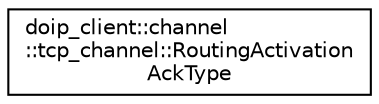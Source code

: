 digraph "Graphical Class Hierarchy"
{
 // LATEX_PDF_SIZE
  edge [fontname="Helvetica",fontsize="10",labelfontname="Helvetica",labelfontsize="10"];
  node [fontname="Helvetica",fontsize="10",shape=record];
  rankdir="LR";
  Node0 [label="doip_client::channel\l::tcp_channel::RoutingActivation\lAckType",height=0.2,width=0.4,color="black", fillcolor="white", style="filled",URL="$structdoip__client_1_1channel_1_1tcp__channel_1_1RoutingActivationAckType.html",tooltip="Type holding activation type."];
}
